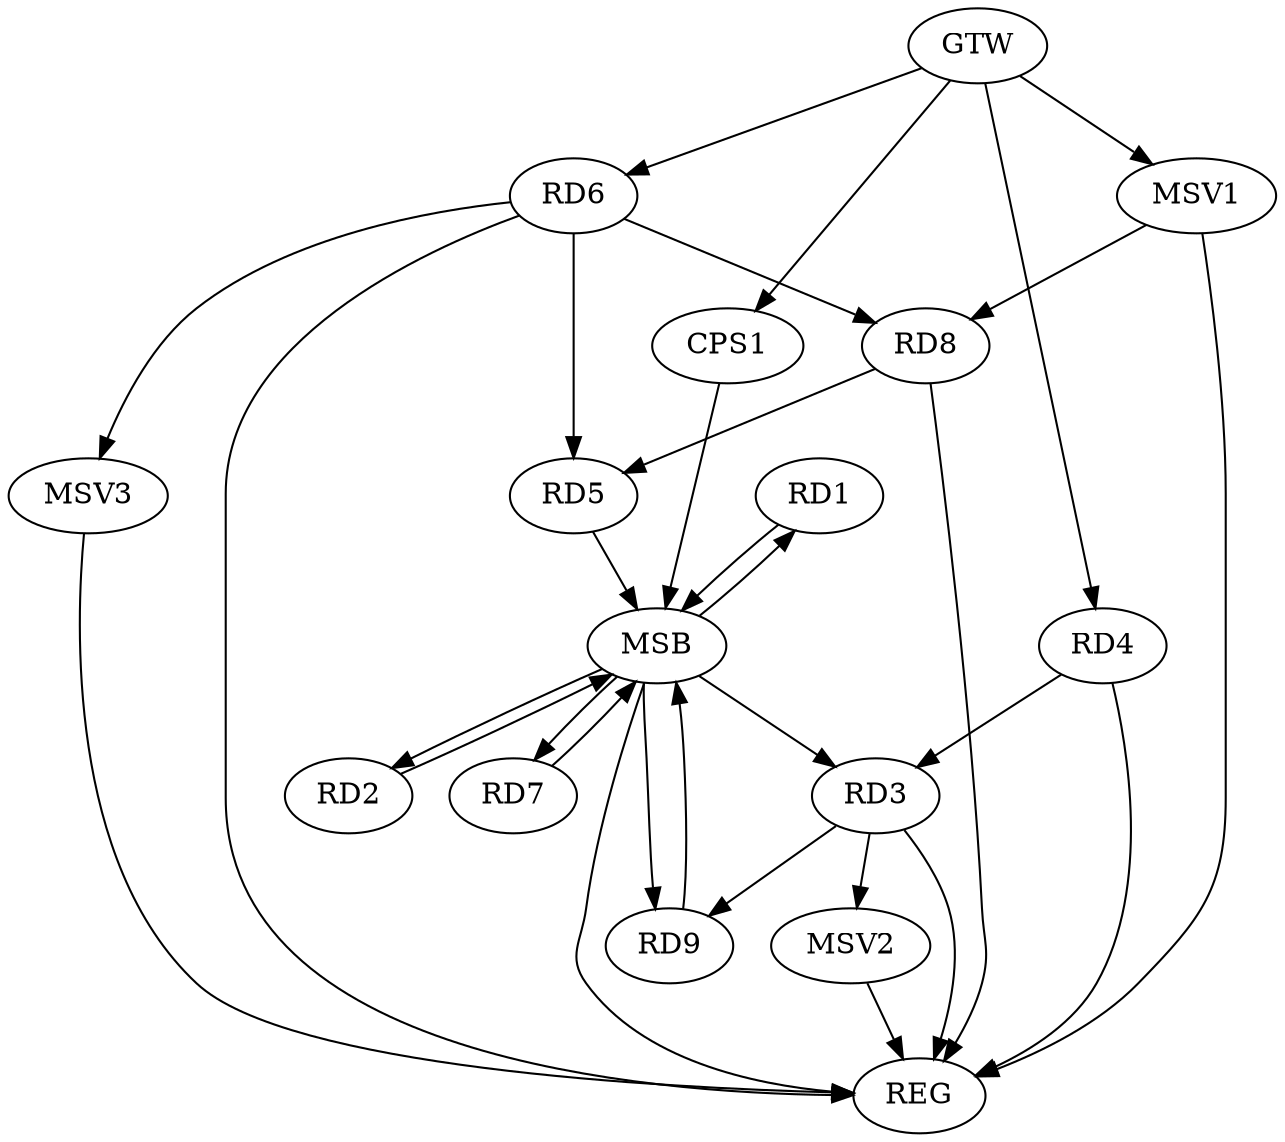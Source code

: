 strict digraph G {
  RD1 [ label="RD1" ];
  RD2 [ label="RD2" ];
  RD3 [ label="RD3" ];
  RD4 [ label="RD4" ];
  RD5 [ label="RD5" ];
  RD6 [ label="RD6" ];
  RD7 [ label="RD7" ];
  RD8 [ label="RD8" ];
  RD9 [ label="RD9" ];
  CPS1 [ label="CPS1" ];
  GTW [ label="GTW" ];
  REG [ label="REG" ];
  MSB [ label="MSB" ];
  MSV1 [ label="MSV1" ];
  MSV2 [ label="MSV2" ];
  MSV3 [ label="MSV3" ];
  RD4 -> RD3;
  RD3 -> RD9;
  RD6 -> RD5;
  RD8 -> RD5;
  RD6 -> RD8;
  GTW -> RD4;
  GTW -> RD6;
  GTW -> CPS1;
  RD3 -> REG;
  RD4 -> REG;
  RD6 -> REG;
  RD8 -> REG;
  RD1 -> MSB;
  MSB -> REG;
  RD2 -> MSB;
  RD5 -> MSB;
  MSB -> RD2;
  MSB -> RD3;
  RD7 -> MSB;
  RD9 -> MSB;
  CPS1 -> MSB;
  MSB -> RD1;
  MSB -> RD7;
  MSB -> RD9;
  MSV1 -> RD8;
  GTW -> MSV1;
  MSV1 -> REG;
  RD3 -> MSV2;
  MSV2 -> REG;
  RD6 -> MSV3;
  MSV3 -> REG;
}
